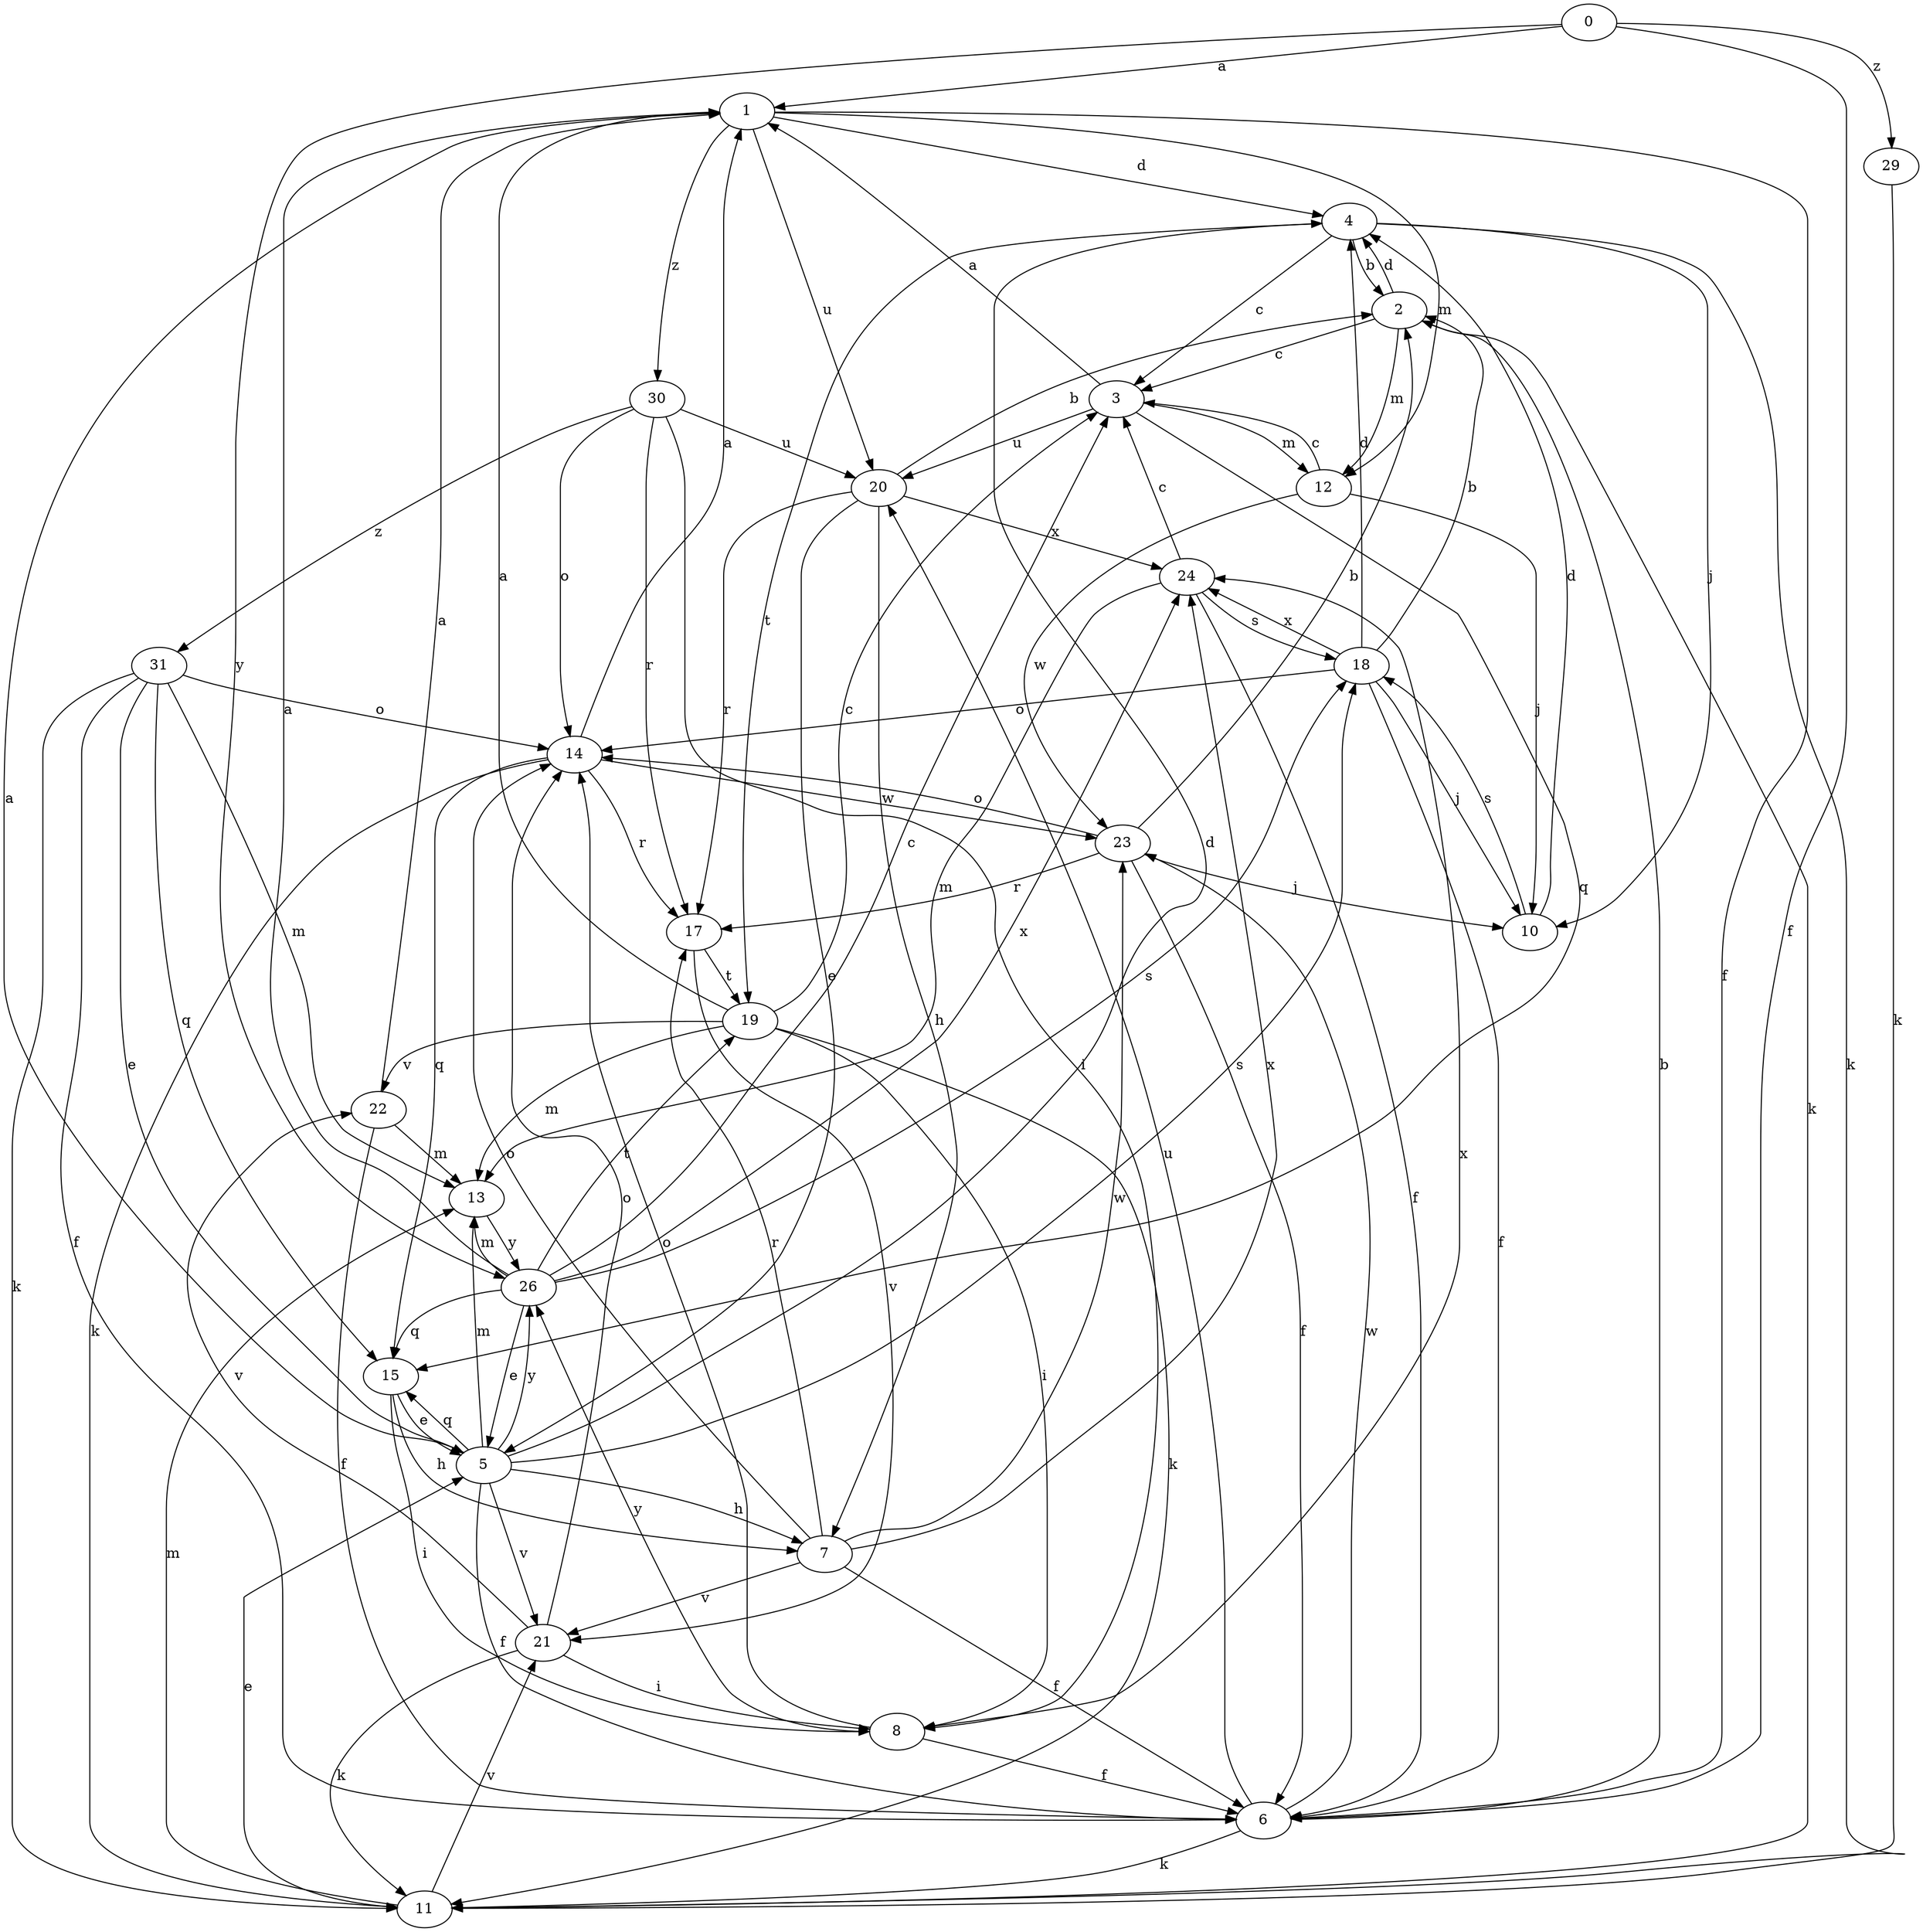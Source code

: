 strict digraph  {
1;
2;
3;
4;
5;
6;
7;
8;
10;
11;
12;
0;
13;
14;
15;
17;
18;
19;
20;
21;
22;
23;
24;
26;
29;
30;
31;
1 -> 4  [label=d];
1 -> 6  [label=f];
1 -> 12  [label=m];
1 -> 20  [label=u];
1 -> 30  [label=z];
2 -> 3  [label=c];
2 -> 4  [label=d];
2 -> 11  [label=k];
2 -> 12  [label=m];
3 -> 1  [label=a];
3 -> 12  [label=m];
3 -> 15  [label=q];
3 -> 20  [label=u];
4 -> 2  [label=b];
4 -> 3  [label=c];
4 -> 10  [label=j];
4 -> 11  [label=k];
4 -> 19  [label=t];
5 -> 1  [label=a];
5 -> 4  [label=d];
5 -> 6  [label=f];
5 -> 7  [label=h];
5 -> 13  [label=m];
5 -> 15  [label=q];
5 -> 18  [label=s];
5 -> 21  [label=v];
5 -> 26  [label=y];
6 -> 2  [label=b];
6 -> 11  [label=k];
6 -> 20  [label=u];
6 -> 23  [label=w];
7 -> 6  [label=f];
7 -> 14  [label=o];
7 -> 17  [label=r];
7 -> 21  [label=v];
7 -> 23  [label=w];
7 -> 24  [label=x];
8 -> 6  [label=f];
8 -> 14  [label=o];
8 -> 24  [label=x];
8 -> 26  [label=y];
10 -> 4  [label=d];
10 -> 18  [label=s];
11 -> 5  [label=e];
11 -> 13  [label=m];
11 -> 21  [label=v];
12 -> 3  [label=c];
12 -> 10  [label=j];
12 -> 23  [label=w];
0 -> 1  [label=a];
0 -> 6  [label=f];
0 -> 26  [label=y];
0 -> 29  [label=z];
13 -> 26  [label=y];
14 -> 1  [label=a];
14 -> 11  [label=k];
14 -> 15  [label=q];
14 -> 17  [label=r];
14 -> 23  [label=w];
15 -> 5  [label=e];
15 -> 7  [label=h];
15 -> 8  [label=i];
17 -> 19  [label=t];
17 -> 21  [label=v];
18 -> 2  [label=b];
18 -> 4  [label=d];
18 -> 6  [label=f];
18 -> 10  [label=j];
18 -> 14  [label=o];
18 -> 24  [label=x];
19 -> 1  [label=a];
19 -> 3  [label=c];
19 -> 8  [label=i];
19 -> 11  [label=k];
19 -> 13  [label=m];
19 -> 22  [label=v];
20 -> 2  [label=b];
20 -> 5  [label=e];
20 -> 7  [label=h];
20 -> 17  [label=r];
20 -> 24  [label=x];
21 -> 8  [label=i];
21 -> 11  [label=k];
21 -> 14  [label=o];
21 -> 22  [label=v];
22 -> 1  [label=a];
22 -> 6  [label=f];
22 -> 13  [label=m];
23 -> 2  [label=b];
23 -> 6  [label=f];
23 -> 10  [label=j];
23 -> 14  [label=o];
23 -> 17  [label=r];
24 -> 3  [label=c];
24 -> 6  [label=f];
24 -> 13  [label=m];
24 -> 18  [label=s];
26 -> 1  [label=a];
26 -> 3  [label=c];
26 -> 5  [label=e];
26 -> 13  [label=m];
26 -> 15  [label=q];
26 -> 18  [label=s];
26 -> 19  [label=t];
26 -> 24  [label=x];
29 -> 11  [label=k];
30 -> 8  [label=i];
30 -> 14  [label=o];
30 -> 17  [label=r];
30 -> 20  [label=u];
30 -> 31  [label=z];
31 -> 5  [label=e];
31 -> 6  [label=f];
31 -> 11  [label=k];
31 -> 13  [label=m];
31 -> 14  [label=o];
31 -> 15  [label=q];
}
